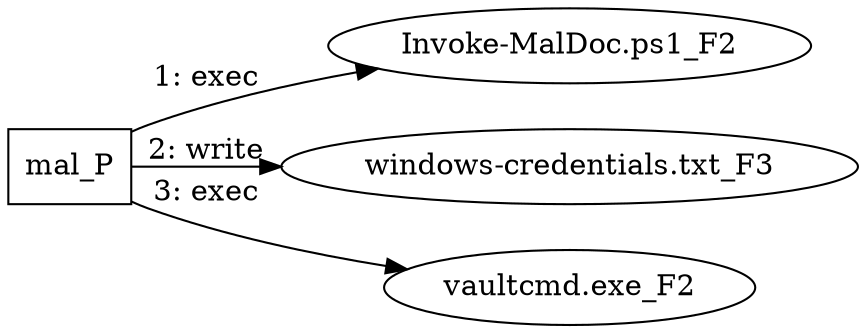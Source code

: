 digraph T1555 {
rankdir="LR"
size="9"
fixedsize="false"
splines="true"
nodesep=0.3
ranksep=0
fontsize=10
overlap="scalexy"
engine= "neato"
	"mal_P" [node_type=Process shape=box]
	"Invoke-MalDoc.ps1_F2" [node_type=File shape=ellipse]
	"windows-credentials.txt_F3" [node_type=File shape=ellipse]
	"vaultcmd.exe_F2" [node_type=File shape=ellipse]
	"mal_P" -> "Invoke-MalDoc.ps1_F2" [label="1: exec"]
	"mal_P" -> "windows-credentials.txt_F3" [label="2: write"]
	"mal_P" -> "vaultcmd.exe_F2" [label="3: exec"]
}
